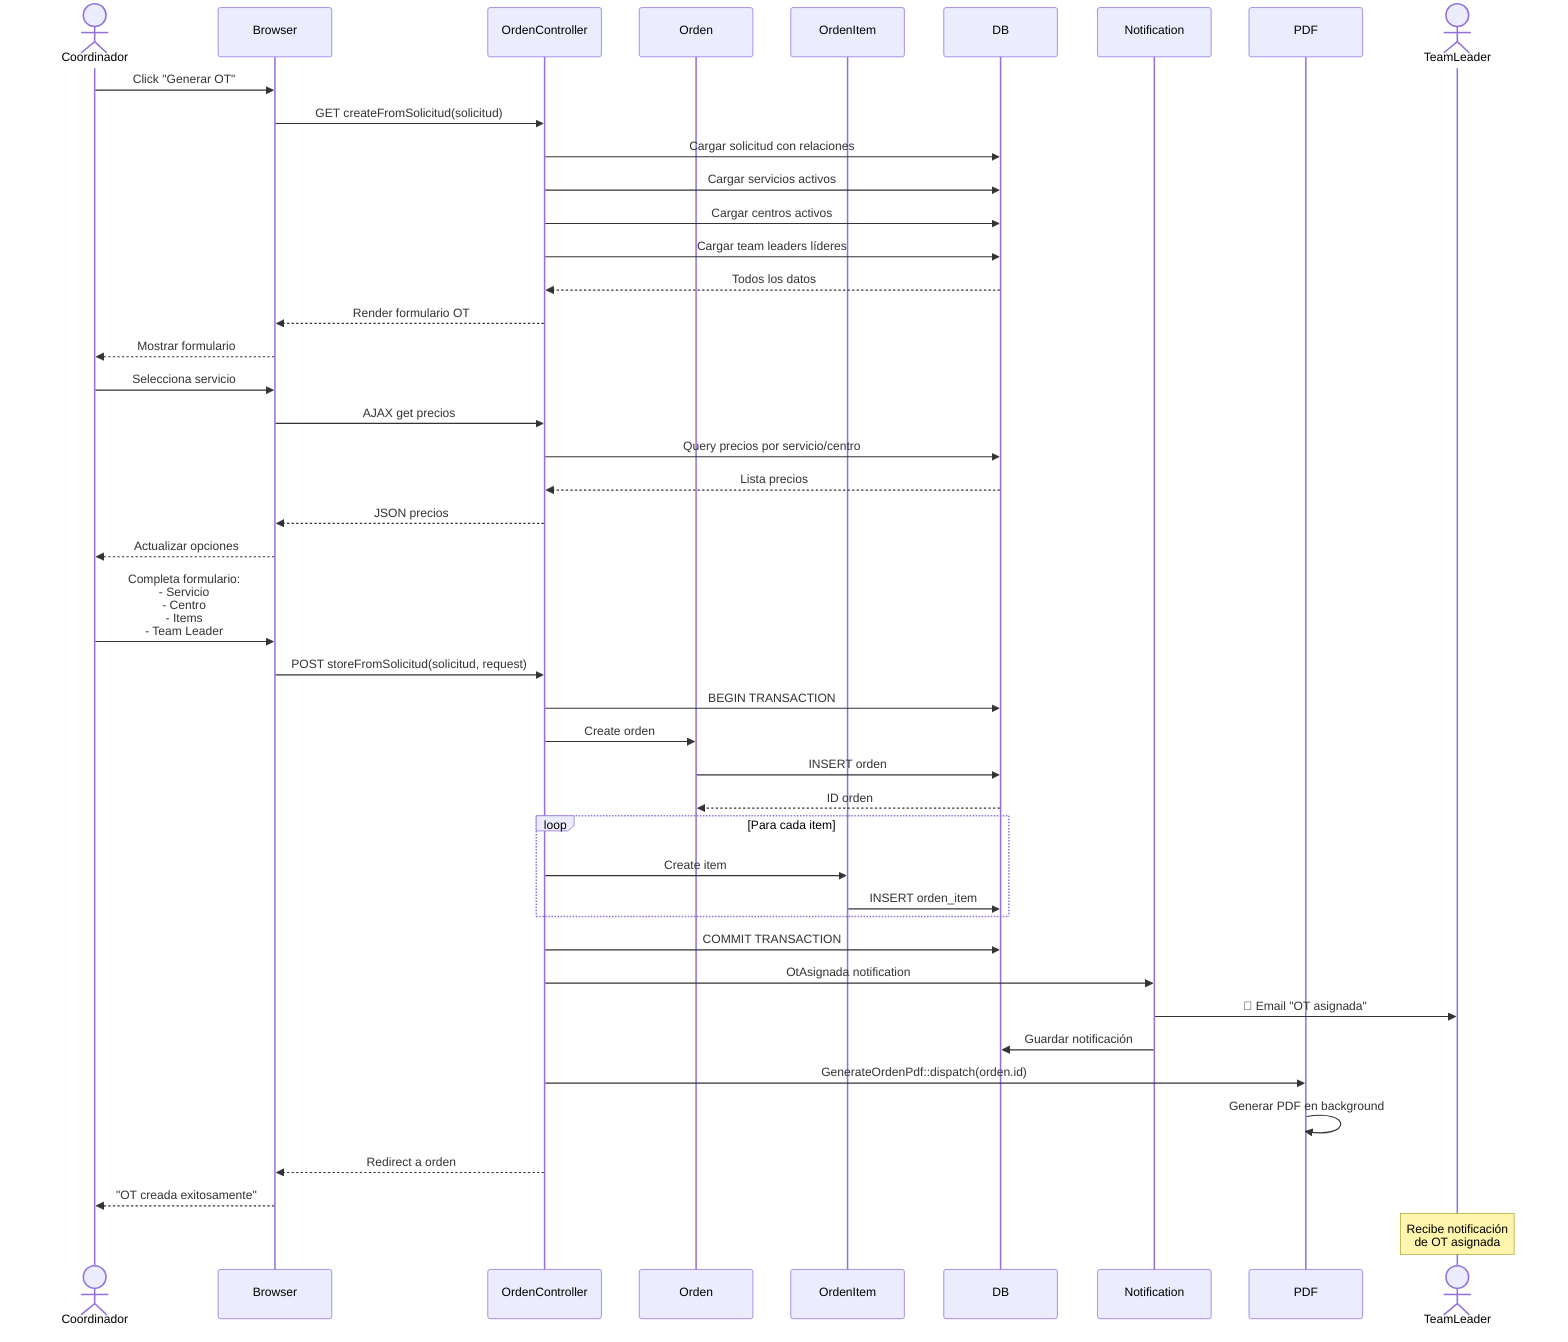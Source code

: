 ﻿sequenceDiagram
    actor Coordinador
    participant Browser
    participant OrdenController
    participant Orden
    participant OrdenItem
    participant DB
    participant Notification
    participant PDF
    actor TeamLeader

    Coordinador->>Browser: Click "Generar OT"
    Browser->>OrdenController: GET createFromSolicitud(solicitud)
    
    OrdenController->>DB: Cargar solicitud con relaciones
    OrdenController->>DB: Cargar servicios activos
    OrdenController->>DB: Cargar centros activos
    OrdenController->>DB: Cargar team leaders líderes
    DB-->>OrdenController: Todos los datos
    
    OrdenController-->>Browser: Render formulario OT
    Browser-->>Coordinador: Mostrar formulario
    
    Coordinador->>Browser: Selecciona servicio
    Browser->>OrdenController: AJAX get precios
    OrdenController->>DB: Query precios por servicio/centro
    DB-->>OrdenController: Lista precios
    OrdenController-->>Browser: JSON precios
    Browser-->>Coordinador: Actualizar opciones
    
    Coordinador->>Browser: Completa formulario:<br/>- Servicio<br/>- Centro<br/>- Items<br/>- Team Leader
    Browser->>OrdenController: POST storeFromSolicitud(solicitud, request)
    
    OrdenController->>DB: BEGIN TRANSACTION
    
    OrdenController->>Orden: Create orden
    Orden->>DB: INSERT orden
    DB-->>Orden: ID orden
    
    loop Para cada item
        OrdenController->>OrdenItem: Create item
        OrdenItem->>DB: INSERT orden_item
    end
    
    OrdenController->>DB: COMMIT TRANSACTION
    
    OrdenController->>Notification: OtAsignada notification
    Notification->>TeamLeader: 📧 Email "OT asignada"
    Notification->>DB: Guardar notificación
    
    OrdenController->>PDF: GenerateOrdenPdf::dispatch(orden.id)
    PDF->>PDF: Generar PDF en background
    
    OrdenController-->>Browser: Redirect a orden
    Browser-->>Coordinador: "OT creada exitosamente"
    
    Note over TeamLeader: Recibe notificación<br/>de OT asignada